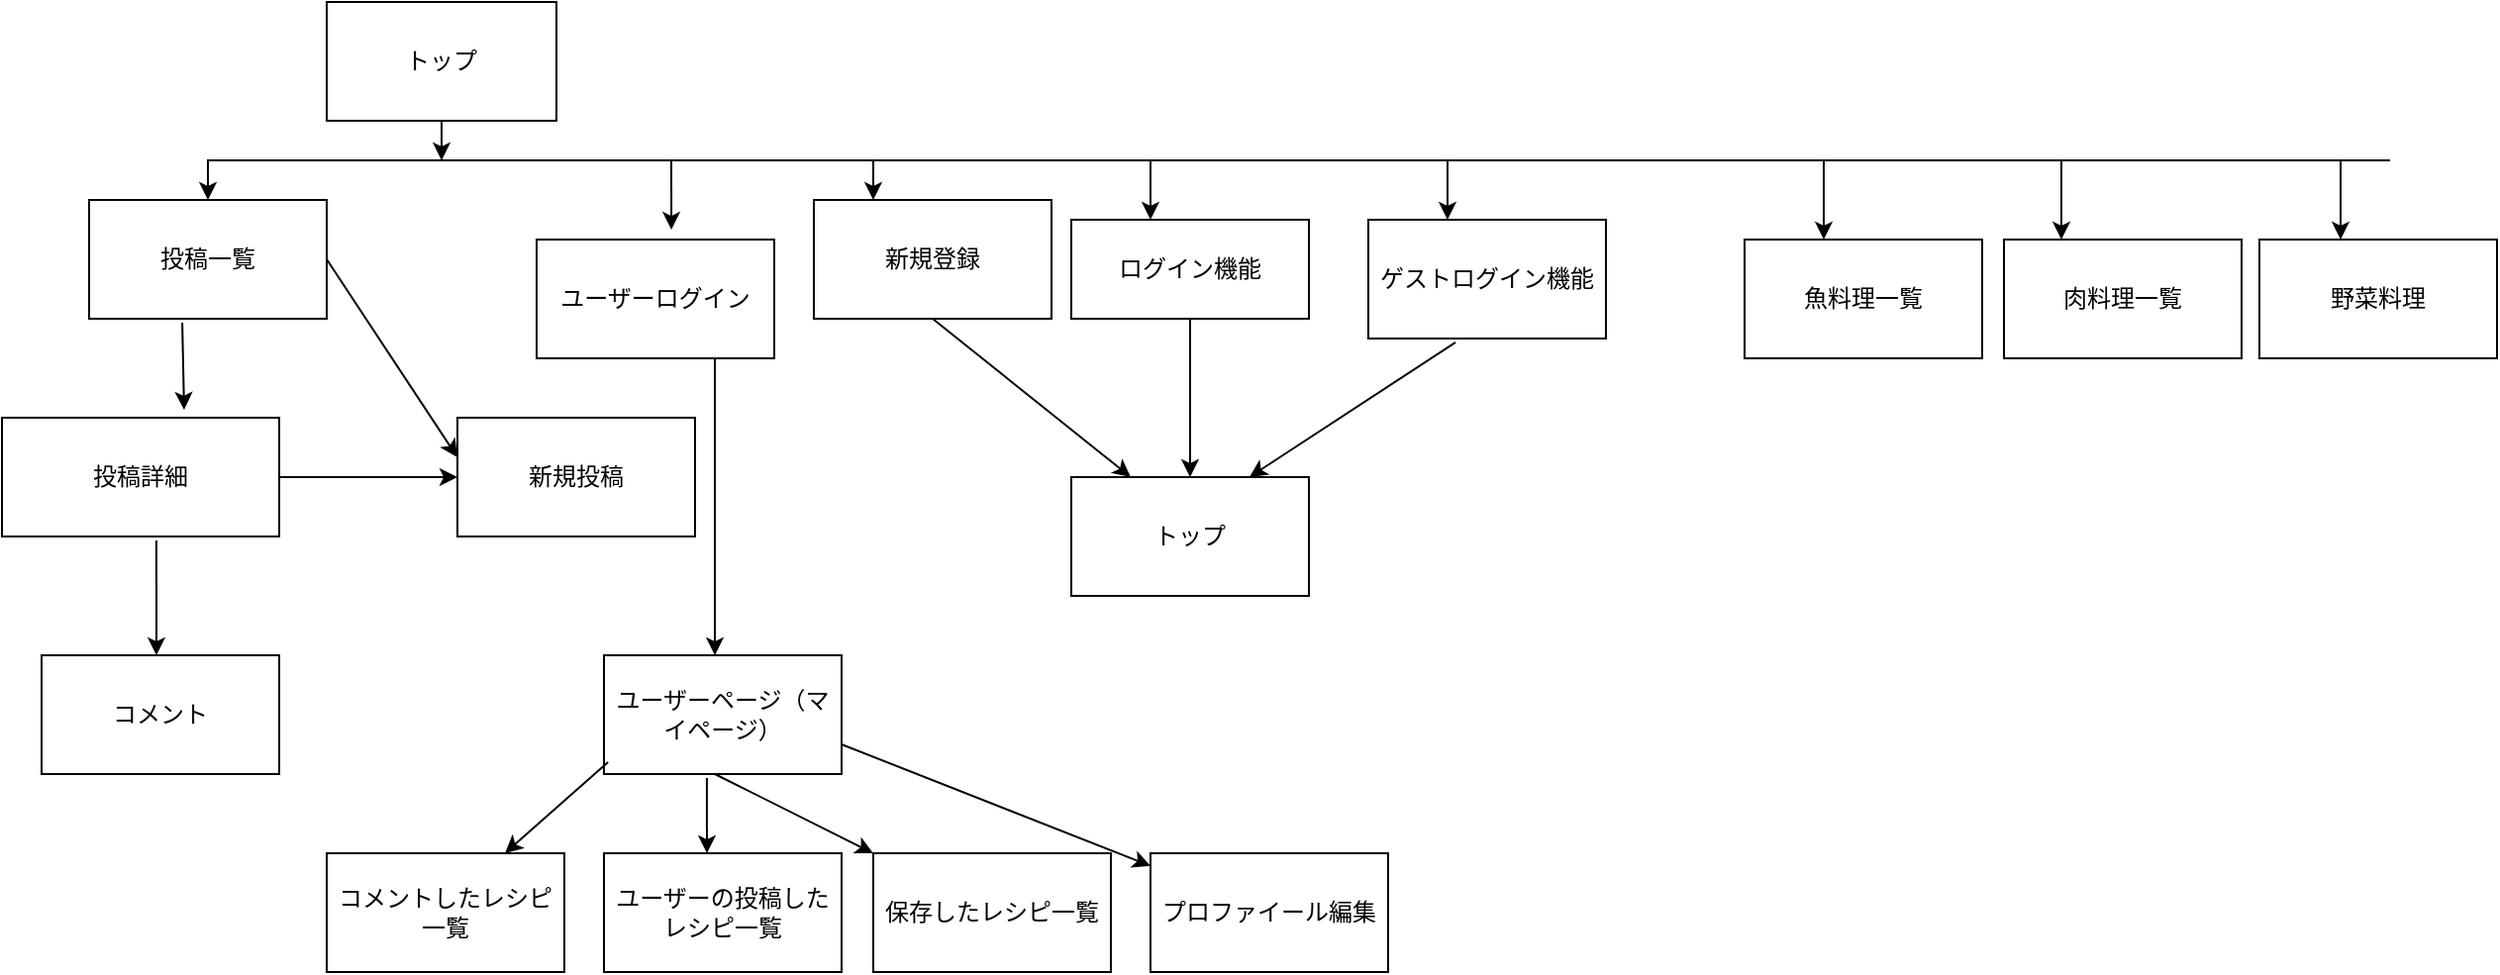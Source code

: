 <mxfile>
    <diagram id="3qVH3_-MzN_ObJNxhJoP" name="ページ1">
        <mxGraphModel dx="1043" dy="572" grid="1" gridSize="10" guides="1" tooltips="1" connect="1" arrows="1" fold="1" page="1" pageScale="1" pageWidth="827" pageHeight="1169" math="0" shadow="0">
            <root>
                <mxCell id="0"/>
                <mxCell id="1" parent="0"/>
                <mxCell id="3" style="edgeStyle=orthogonalEdgeStyle;rounded=0;orthogonalLoop=1;jettySize=auto;html=1;exitX=1;exitY=0.5;exitDx=0;exitDy=0;entryX=1;entryY=0.5;entryDx=0;entryDy=0;entryPerimeter=0;" edge="1" parent="1" source="2" target="2">
                    <mxGeometry relative="1" as="geometry">
                        <mxPoint x="410" y="50" as="targetPoint"/>
                    </mxGeometry>
                </mxCell>
                <mxCell id="5" style="edgeStyle=orthogonalEdgeStyle;rounded=0;orthogonalLoop=1;jettySize=auto;html=1;exitX=0.5;exitY=1;exitDx=0;exitDy=0;" edge="1" parent="1" source="2" target="6">
                    <mxGeometry relative="1" as="geometry">
                        <mxPoint x="90" y="120" as="targetPoint"/>
                    </mxGeometry>
                </mxCell>
                <mxCell id="47" style="edgeStyle=orthogonalEdgeStyle;rounded=0;orthogonalLoop=1;jettySize=auto;html=1;" edge="1" parent="1" source="2">
                    <mxGeometry relative="1" as="geometry">
                        <mxPoint x="332" y="100" as="targetPoint"/>
                    </mxGeometry>
                </mxCell>
                <mxCell id="2" value="トップ" style="rounded=0;whiteSpace=wrap;html=1;" vertex="1" parent="1">
                    <mxGeometry x="274" y="20" width="116" height="60" as="geometry"/>
                </mxCell>
                <mxCell id="4" value="投稿詳細" style="rounded=0;whiteSpace=wrap;html=1;" vertex="1" parent="1">
                    <mxGeometry x="110" y="230" width="140" height="60" as="geometry"/>
                </mxCell>
                <mxCell id="6" value="投稿一覧" style="rounded=0;whiteSpace=wrap;html=1;" vertex="1" parent="1">
                    <mxGeometry x="154" y="120" width="120" height="60" as="geometry"/>
                </mxCell>
                <mxCell id="11" value="" style="endArrow=none;html=1;" edge="1" parent="1">
                    <mxGeometry width="50" height="50" relative="1" as="geometry">
                        <mxPoint x="330" y="100" as="sourcePoint"/>
                        <mxPoint x="760" y="100" as="targetPoint"/>
                    </mxGeometry>
                </mxCell>
                <mxCell id="12" value="" style="endArrow=classic;html=1;" edge="1" parent="1">
                    <mxGeometry width="50" height="50" relative="1" as="geometry">
                        <mxPoint x="550" y="100" as="sourcePoint"/>
                        <mxPoint x="550" y="120" as="targetPoint"/>
                    </mxGeometry>
                </mxCell>
                <mxCell id="13" value="新規登録" style="rounded=0;whiteSpace=wrap;html=1;" vertex="1" parent="1">
                    <mxGeometry x="520" y="120" width="120" height="60" as="geometry"/>
                </mxCell>
                <mxCell id="14" value="" style="endArrow=classic;html=1;" edge="1" parent="1">
                    <mxGeometry width="50" height="50" relative="1" as="geometry">
                        <mxPoint x="690" y="100" as="sourcePoint"/>
                        <mxPoint x="690" y="130" as="targetPoint"/>
                    </mxGeometry>
                </mxCell>
                <mxCell id="15" value="ログイン機能" style="rounded=0;whiteSpace=wrap;html=1;" vertex="1" parent="1">
                    <mxGeometry x="650" y="130" width="120" height="50" as="geometry"/>
                </mxCell>
                <mxCell id="16" value="" style="endArrow=none;html=1;" edge="1" parent="1">
                    <mxGeometry width="50" height="50" relative="1" as="geometry">
                        <mxPoint x="760" y="100" as="sourcePoint"/>
                        <mxPoint x="930" y="100" as="targetPoint"/>
                    </mxGeometry>
                </mxCell>
                <mxCell id="17" value="" style="endArrow=classic;html=1;" edge="1" parent="1">
                    <mxGeometry width="50" height="50" relative="1" as="geometry">
                        <mxPoint x="840" y="100" as="sourcePoint"/>
                        <mxPoint x="840" y="130" as="targetPoint"/>
                    </mxGeometry>
                </mxCell>
                <mxCell id="18" value="ゲストログイン機能" style="rounded=0;whiteSpace=wrap;html=1;" vertex="1" parent="1">
                    <mxGeometry x="800" y="130" width="120" height="60" as="geometry"/>
                </mxCell>
                <mxCell id="19" value="" style="endArrow=classic;html=1;exitX=0.5;exitY=1;exitDx=0;exitDy=0;entryX=0.25;entryY=0;entryDx=0;entryDy=0;" edge="1" parent="1" source="13" target="22">
                    <mxGeometry width="50" height="50" relative="1" as="geometry">
                        <mxPoint x="860" y="320" as="sourcePoint"/>
                        <mxPoint x="680" y="250" as="targetPoint"/>
                    </mxGeometry>
                </mxCell>
                <mxCell id="21" value="" style="endArrow=classic;html=1;exitX=0.367;exitY=1.033;exitDx=0;exitDy=0;exitPerimeter=0;entryX=0.75;entryY=0;entryDx=0;entryDy=0;" edge="1" parent="1" source="18" target="22">
                    <mxGeometry width="50" height="50" relative="1" as="geometry">
                        <mxPoint x="860" y="320" as="sourcePoint"/>
                        <mxPoint x="740" y="250" as="targetPoint"/>
                    </mxGeometry>
                </mxCell>
                <mxCell id="23" value="" style="edgeStyle=orthogonalEdgeStyle;rounded=0;orthogonalLoop=1;jettySize=auto;html=1;exitX=0.5;exitY=1;exitDx=0;exitDy=0;" edge="1" parent="1" source="15" target="22">
                    <mxGeometry relative="1" as="geometry">
                        <mxPoint x="710" y="240" as="sourcePoint"/>
                    </mxGeometry>
                </mxCell>
                <mxCell id="22" value="トップ" style="rounded=0;whiteSpace=wrap;html=1;" vertex="1" parent="1">
                    <mxGeometry x="650" y="260" width="120" height="60" as="geometry"/>
                </mxCell>
                <mxCell id="25" value="" style="endArrow=classic;html=1;exitX=0.392;exitY=1.033;exitDx=0;exitDy=0;exitPerimeter=0;entryX=0.657;entryY=-0.067;entryDx=0;entryDy=0;entryPerimeter=0;" edge="1" parent="1" source="6" target="4">
                    <mxGeometry width="50" height="50" relative="1" as="geometry">
                        <mxPoint x="630" y="320" as="sourcePoint"/>
                        <mxPoint x="680" y="270" as="targetPoint"/>
                    </mxGeometry>
                </mxCell>
                <mxCell id="26" value="" style="endArrow=classic;html=1;exitX=1;exitY=0.5;exitDx=0;exitDy=0;" edge="1" parent="1" source="6">
                    <mxGeometry width="50" height="50" relative="1" as="geometry">
                        <mxPoint x="680" y="320" as="sourcePoint"/>
                        <mxPoint x="340" y="250" as="targetPoint"/>
                    </mxGeometry>
                </mxCell>
                <mxCell id="27" value="" style="endArrow=classic;html=1;exitX=1;exitY=0.5;exitDx=0;exitDy=0;" edge="1" parent="1" source="4">
                    <mxGeometry width="50" height="50" relative="1" as="geometry">
                        <mxPoint x="680" y="320" as="sourcePoint"/>
                        <mxPoint x="340" y="260" as="targetPoint"/>
                    </mxGeometry>
                </mxCell>
                <mxCell id="28" value="新規投稿" style="rounded=0;whiteSpace=wrap;html=1;" vertex="1" parent="1">
                    <mxGeometry x="340" y="230" width="120" height="60" as="geometry"/>
                </mxCell>
                <mxCell id="29" value="" style="endArrow=classic;html=1;exitX=0.557;exitY=1.033;exitDx=0;exitDy=0;exitPerimeter=0;" edge="1" parent="1" source="4">
                    <mxGeometry width="50" height="50" relative="1" as="geometry">
                        <mxPoint x="680" y="320" as="sourcePoint"/>
                        <mxPoint x="188" y="350" as="targetPoint"/>
                    </mxGeometry>
                </mxCell>
                <mxCell id="30" value="コメント" style="rounded=0;whiteSpace=wrap;html=1;" vertex="1" parent="1">
                    <mxGeometry x="130" y="350" width="120" height="60" as="geometry"/>
                </mxCell>
                <mxCell id="32" value="ユーザーログイン" style="rounded=0;whiteSpace=wrap;html=1;" vertex="1" parent="1">
                    <mxGeometry x="380" y="140" width="120" height="60" as="geometry"/>
                </mxCell>
                <mxCell id="33" value="" style="endArrow=classic;html=1;entryX=0.567;entryY=-0.083;entryDx=0;entryDy=0;entryPerimeter=0;" edge="1" parent="1" target="32">
                    <mxGeometry width="50" height="50" relative="1" as="geometry">
                        <mxPoint x="448" y="100" as="sourcePoint"/>
                        <mxPoint x="730" y="270" as="targetPoint"/>
                    </mxGeometry>
                </mxCell>
                <mxCell id="34" value="" style="endArrow=classic;html=1;exitX=0.75;exitY=1;exitDx=0;exitDy=0;" edge="1" parent="1" source="32">
                    <mxGeometry width="50" height="50" relative="1" as="geometry">
                        <mxPoint x="680" y="320" as="sourcePoint"/>
                        <mxPoint x="470" y="350" as="targetPoint"/>
                    </mxGeometry>
                </mxCell>
                <mxCell id="35" value="ユーザーページ（マイページ）" style="rounded=0;whiteSpace=wrap;html=1;" vertex="1" parent="1">
                    <mxGeometry x="414" y="350" width="120" height="60" as="geometry"/>
                </mxCell>
                <mxCell id="37" value="" style="endArrow=classic;html=1;exitX=0.433;exitY=1.033;exitDx=0;exitDy=0;exitPerimeter=0;" edge="1" parent="1" source="35">
                    <mxGeometry width="50" height="50" relative="1" as="geometry">
                        <mxPoint x="680" y="320" as="sourcePoint"/>
                        <mxPoint x="466" y="450" as="targetPoint"/>
                    </mxGeometry>
                </mxCell>
                <mxCell id="38" value="ユーザーの投稿したレシピ一覧" style="rounded=0;whiteSpace=wrap;html=1;" vertex="1" parent="1">
                    <mxGeometry x="414" y="450" width="120" height="60" as="geometry"/>
                </mxCell>
                <mxCell id="41" value="" style="endArrow=classic;html=1;" edge="1" parent="1" target="42">
                    <mxGeometry width="50" height="50" relative="1" as="geometry">
                        <mxPoint x="470" y="410" as="sourcePoint"/>
                        <mxPoint x="560" y="440" as="targetPoint"/>
                    </mxGeometry>
                </mxCell>
                <mxCell id="42" value="保存したレシピ一覧" style="rounded=0;whiteSpace=wrap;html=1;" vertex="1" parent="1">
                    <mxGeometry x="550" y="450" width="120" height="60" as="geometry"/>
                </mxCell>
                <mxCell id="43" value="" style="endArrow=classic;html=1;exitX=1;exitY=0.75;exitDx=0;exitDy=0;" edge="1" parent="1" source="35" target="44">
                    <mxGeometry width="50" height="50" relative="1" as="geometry">
                        <mxPoint x="680" y="320" as="sourcePoint"/>
                        <mxPoint x="730" y="450" as="targetPoint"/>
                    </mxGeometry>
                </mxCell>
                <mxCell id="44" value="プロファイール編集" style="rounded=0;whiteSpace=wrap;html=1;" vertex="1" parent="1">
                    <mxGeometry x="690" y="450" width="120" height="60" as="geometry"/>
                </mxCell>
                <mxCell id="45" value="コメントしたレシピ一覧" style="rounded=0;whiteSpace=wrap;html=1;" vertex="1" parent="1">
                    <mxGeometry x="274" y="450" width="120" height="60" as="geometry"/>
                </mxCell>
                <mxCell id="46" value="" style="endArrow=classic;html=1;exitX=0.017;exitY=0.9;exitDx=0;exitDy=0;exitPerimeter=0;entryX=0.75;entryY=0;entryDx=0;entryDy=0;" edge="1" parent="1" source="35" target="45">
                    <mxGeometry width="50" height="50" relative="1" as="geometry">
                        <mxPoint x="680" y="320" as="sourcePoint"/>
                        <mxPoint x="730" y="270" as="targetPoint"/>
                    </mxGeometry>
                </mxCell>
                <mxCell id="48" value="" style="endArrow=classic;html=1;" edge="1" parent="1">
                    <mxGeometry width="50" height="50" relative="1" as="geometry">
                        <mxPoint x="1030" y="100" as="sourcePoint"/>
                        <mxPoint x="1030" y="140" as="targetPoint"/>
                    </mxGeometry>
                </mxCell>
                <mxCell id="49" value="" style="endArrow=none;html=1;" edge="1" parent="1">
                    <mxGeometry width="50" height="50" relative="1" as="geometry">
                        <mxPoint x="930" y="100" as="sourcePoint"/>
                        <mxPoint x="1060" y="100" as="targetPoint"/>
                    </mxGeometry>
                </mxCell>
                <mxCell id="50" value="魚料理一覧" style="rounded=0;whiteSpace=wrap;html=1;" vertex="1" parent="1">
                    <mxGeometry x="990" y="140" width="120" height="60" as="geometry"/>
                </mxCell>
                <mxCell id="51" value="" style="endArrow=none;html=1;" edge="1" parent="1">
                    <mxGeometry width="50" height="50" relative="1" as="geometry">
                        <mxPoint x="1170" y="100" as="sourcePoint"/>
                        <mxPoint x="1060" y="100" as="targetPoint"/>
                    </mxGeometry>
                </mxCell>
                <mxCell id="52" value="" style="endArrow=classic;html=1;" edge="1" parent="1">
                    <mxGeometry width="50" height="50" relative="1" as="geometry">
                        <mxPoint x="1150" y="100" as="sourcePoint"/>
                        <mxPoint x="1150" y="140" as="targetPoint"/>
                    </mxGeometry>
                </mxCell>
                <mxCell id="53" value="肉料理一覧" style="rounded=0;whiteSpace=wrap;html=1;" vertex="1" parent="1">
                    <mxGeometry x="1121" y="140" width="120" height="60" as="geometry"/>
                </mxCell>
                <mxCell id="55" value="" style="endArrow=none;html=1;" edge="1" parent="1">
                    <mxGeometry width="50" height="50" relative="1" as="geometry">
                        <mxPoint x="1316" y="100" as="sourcePoint"/>
                        <mxPoint x="1166" y="100" as="targetPoint"/>
                    </mxGeometry>
                </mxCell>
                <mxCell id="56" value="" style="endArrow=classic;html=1;" edge="1" parent="1">
                    <mxGeometry width="50" height="50" relative="1" as="geometry">
                        <mxPoint x="1291" y="100" as="sourcePoint"/>
                        <mxPoint x="1291" y="140" as="targetPoint"/>
                    </mxGeometry>
                </mxCell>
                <mxCell id="57" value="野菜料理" style="rounded=0;whiteSpace=wrap;html=1;" vertex="1" parent="1">
                    <mxGeometry x="1250" y="140" width="120" height="60" as="geometry"/>
                </mxCell>
            </root>
        </mxGraphModel>
    </diagram>
</mxfile>